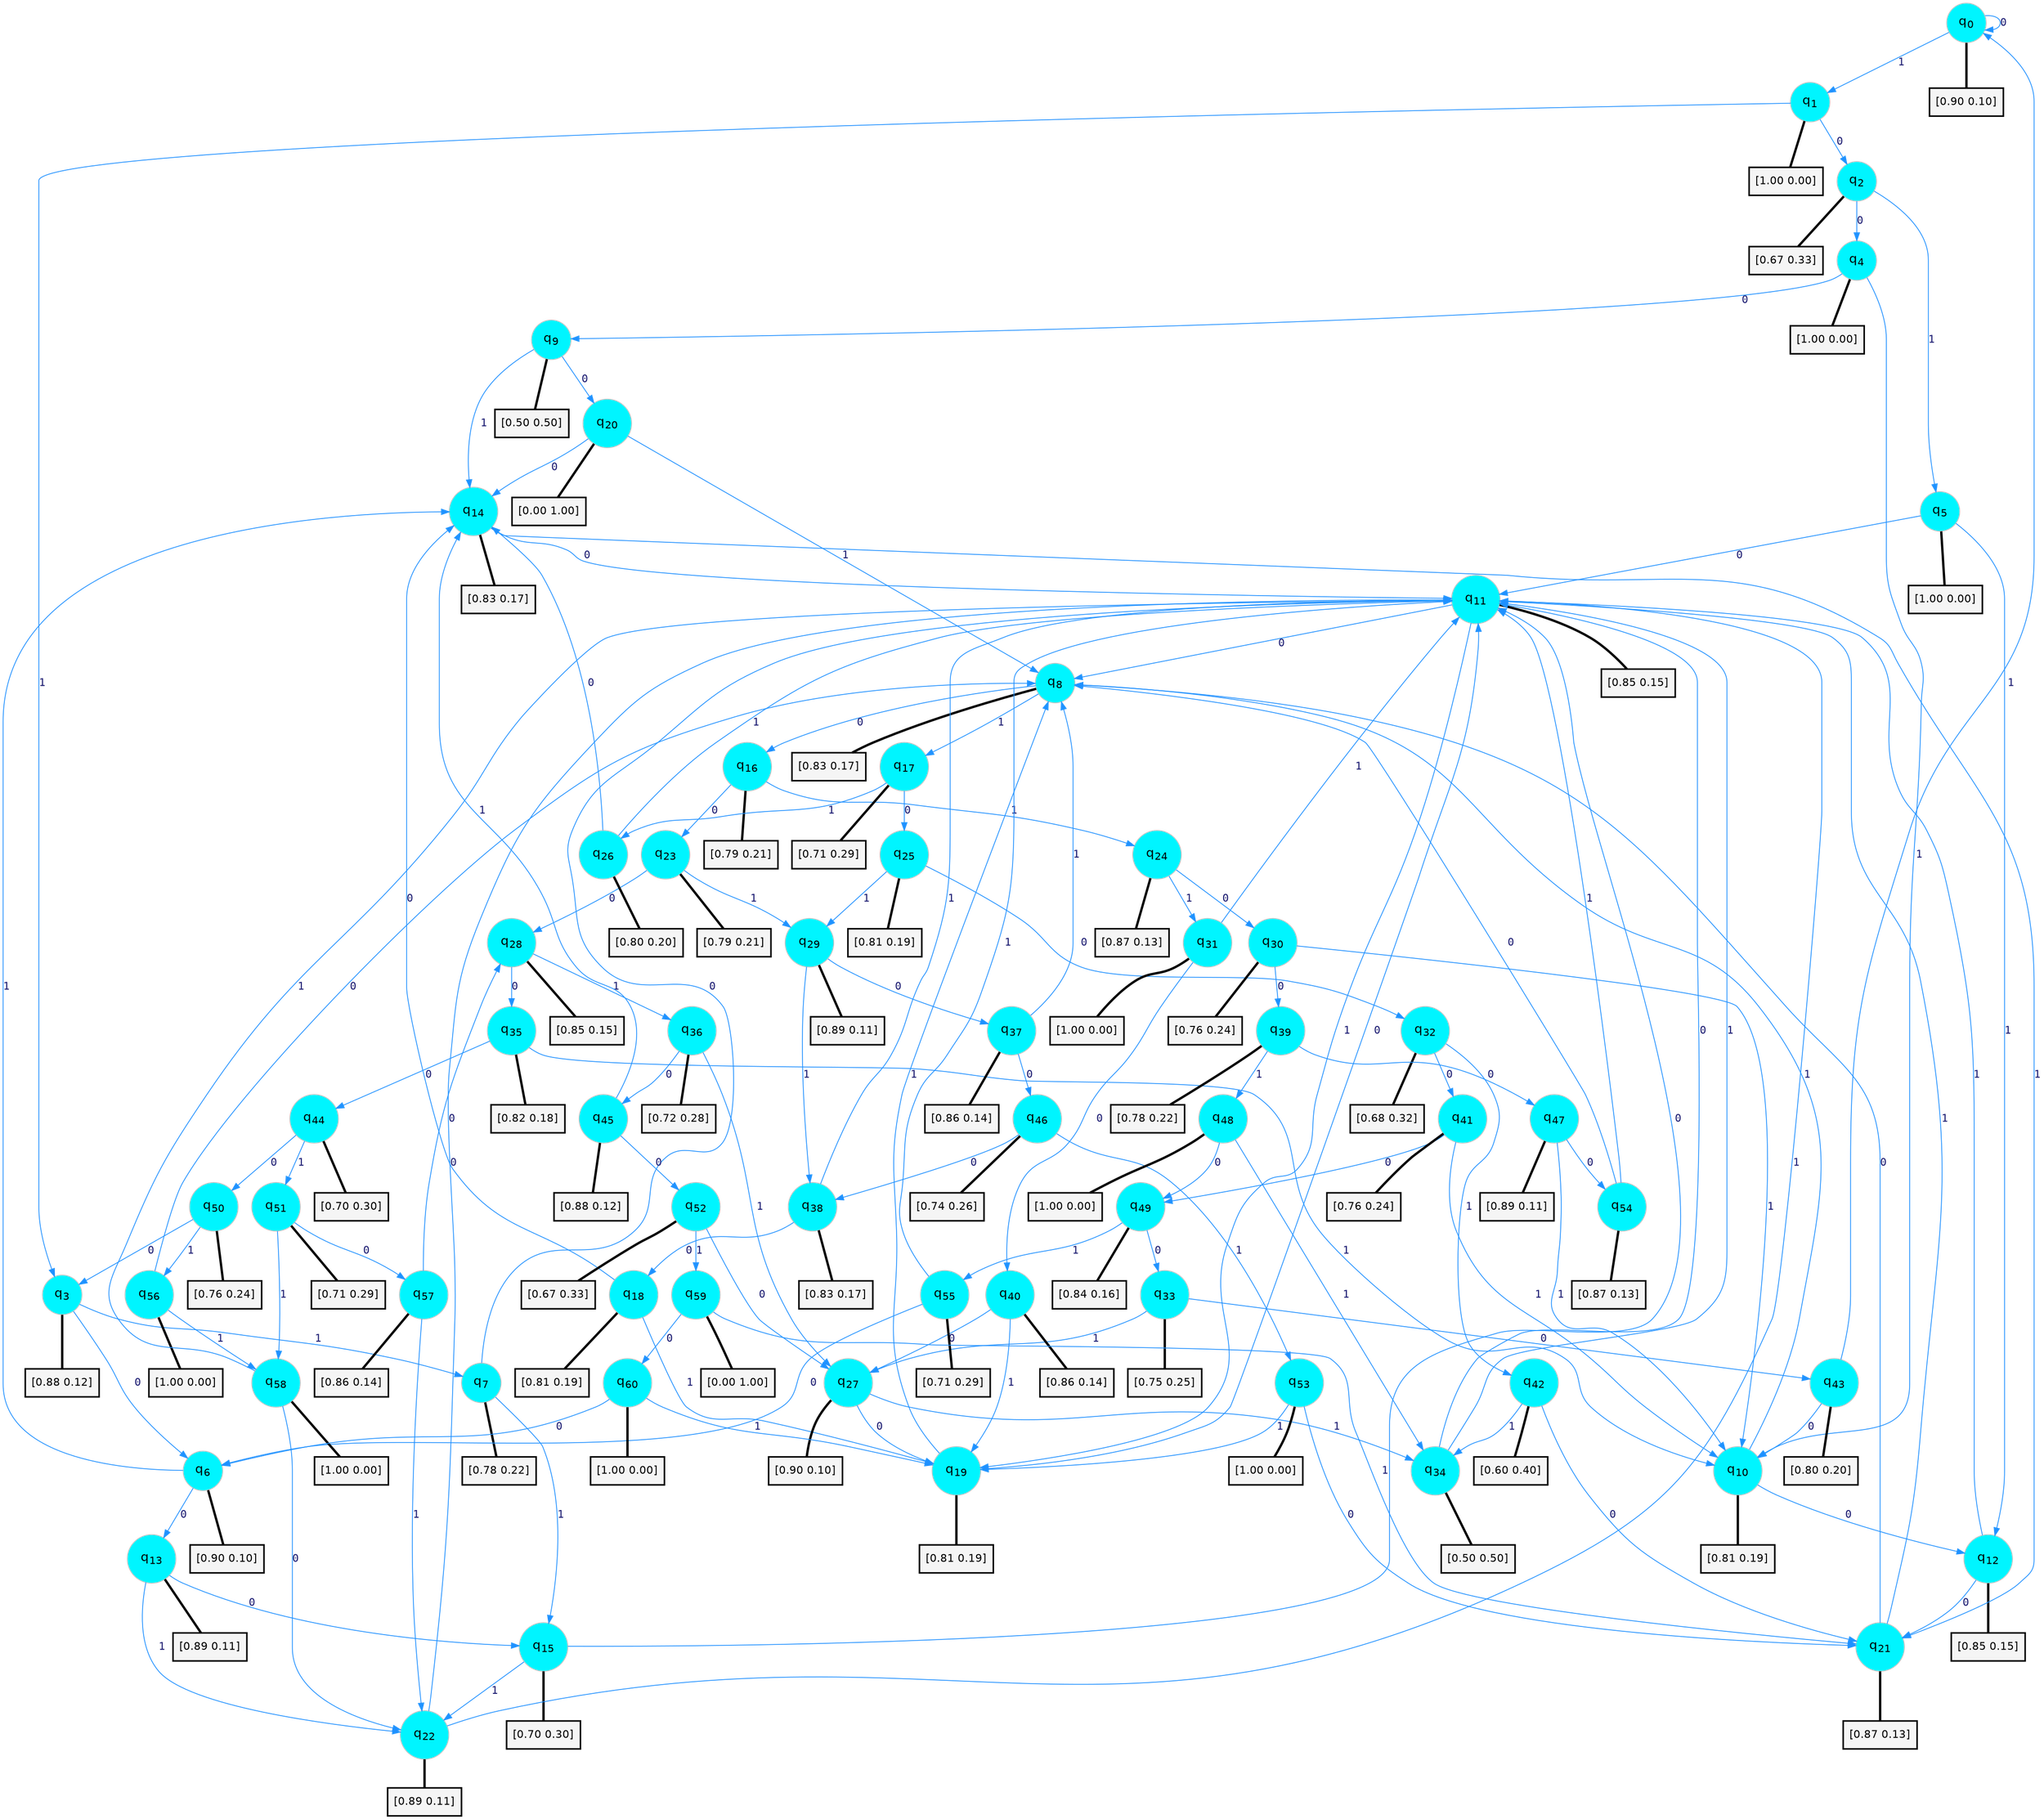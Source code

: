 digraph G {
graph [
bgcolor=transparent, dpi=300, rankdir=TD, size="40,25"];
node [
color=gray, fillcolor=turquoise1, fontcolor=black, fontname=Helvetica, fontsize=16, fontweight=bold, shape=circle, style=filled];
edge [
arrowsize=1, color=dodgerblue1, fontcolor=midnightblue, fontname=courier, fontweight=bold, penwidth=1, style=solid, weight=20];
0[label=<q<SUB>0</SUB>>];
1[label=<q<SUB>1</SUB>>];
2[label=<q<SUB>2</SUB>>];
3[label=<q<SUB>3</SUB>>];
4[label=<q<SUB>4</SUB>>];
5[label=<q<SUB>5</SUB>>];
6[label=<q<SUB>6</SUB>>];
7[label=<q<SUB>7</SUB>>];
8[label=<q<SUB>8</SUB>>];
9[label=<q<SUB>9</SUB>>];
10[label=<q<SUB>10</SUB>>];
11[label=<q<SUB>11</SUB>>];
12[label=<q<SUB>12</SUB>>];
13[label=<q<SUB>13</SUB>>];
14[label=<q<SUB>14</SUB>>];
15[label=<q<SUB>15</SUB>>];
16[label=<q<SUB>16</SUB>>];
17[label=<q<SUB>17</SUB>>];
18[label=<q<SUB>18</SUB>>];
19[label=<q<SUB>19</SUB>>];
20[label=<q<SUB>20</SUB>>];
21[label=<q<SUB>21</SUB>>];
22[label=<q<SUB>22</SUB>>];
23[label=<q<SUB>23</SUB>>];
24[label=<q<SUB>24</SUB>>];
25[label=<q<SUB>25</SUB>>];
26[label=<q<SUB>26</SUB>>];
27[label=<q<SUB>27</SUB>>];
28[label=<q<SUB>28</SUB>>];
29[label=<q<SUB>29</SUB>>];
30[label=<q<SUB>30</SUB>>];
31[label=<q<SUB>31</SUB>>];
32[label=<q<SUB>32</SUB>>];
33[label=<q<SUB>33</SUB>>];
34[label=<q<SUB>34</SUB>>];
35[label=<q<SUB>35</SUB>>];
36[label=<q<SUB>36</SUB>>];
37[label=<q<SUB>37</SUB>>];
38[label=<q<SUB>38</SUB>>];
39[label=<q<SUB>39</SUB>>];
40[label=<q<SUB>40</SUB>>];
41[label=<q<SUB>41</SUB>>];
42[label=<q<SUB>42</SUB>>];
43[label=<q<SUB>43</SUB>>];
44[label=<q<SUB>44</SUB>>];
45[label=<q<SUB>45</SUB>>];
46[label=<q<SUB>46</SUB>>];
47[label=<q<SUB>47</SUB>>];
48[label=<q<SUB>48</SUB>>];
49[label=<q<SUB>49</SUB>>];
50[label=<q<SUB>50</SUB>>];
51[label=<q<SUB>51</SUB>>];
52[label=<q<SUB>52</SUB>>];
53[label=<q<SUB>53</SUB>>];
54[label=<q<SUB>54</SUB>>];
55[label=<q<SUB>55</SUB>>];
56[label=<q<SUB>56</SUB>>];
57[label=<q<SUB>57</SUB>>];
58[label=<q<SUB>58</SUB>>];
59[label=<q<SUB>59</SUB>>];
60[label=<q<SUB>60</SUB>>];
61[label="[0.90 0.10]", shape=box,fontcolor=black, fontname=Helvetica, fontsize=14, penwidth=2, fillcolor=whitesmoke,color=black];
62[label="[1.00 0.00]", shape=box,fontcolor=black, fontname=Helvetica, fontsize=14, penwidth=2, fillcolor=whitesmoke,color=black];
63[label="[0.67 0.33]", shape=box,fontcolor=black, fontname=Helvetica, fontsize=14, penwidth=2, fillcolor=whitesmoke,color=black];
64[label="[0.88 0.12]", shape=box,fontcolor=black, fontname=Helvetica, fontsize=14, penwidth=2, fillcolor=whitesmoke,color=black];
65[label="[1.00 0.00]", shape=box,fontcolor=black, fontname=Helvetica, fontsize=14, penwidth=2, fillcolor=whitesmoke,color=black];
66[label="[1.00 0.00]", shape=box,fontcolor=black, fontname=Helvetica, fontsize=14, penwidth=2, fillcolor=whitesmoke,color=black];
67[label="[0.90 0.10]", shape=box,fontcolor=black, fontname=Helvetica, fontsize=14, penwidth=2, fillcolor=whitesmoke,color=black];
68[label="[0.78 0.22]", shape=box,fontcolor=black, fontname=Helvetica, fontsize=14, penwidth=2, fillcolor=whitesmoke,color=black];
69[label="[0.83 0.17]", shape=box,fontcolor=black, fontname=Helvetica, fontsize=14, penwidth=2, fillcolor=whitesmoke,color=black];
70[label="[0.50 0.50]", shape=box,fontcolor=black, fontname=Helvetica, fontsize=14, penwidth=2, fillcolor=whitesmoke,color=black];
71[label="[0.81 0.19]", shape=box,fontcolor=black, fontname=Helvetica, fontsize=14, penwidth=2, fillcolor=whitesmoke,color=black];
72[label="[0.85 0.15]", shape=box,fontcolor=black, fontname=Helvetica, fontsize=14, penwidth=2, fillcolor=whitesmoke,color=black];
73[label="[0.85 0.15]", shape=box,fontcolor=black, fontname=Helvetica, fontsize=14, penwidth=2, fillcolor=whitesmoke,color=black];
74[label="[0.89 0.11]", shape=box,fontcolor=black, fontname=Helvetica, fontsize=14, penwidth=2, fillcolor=whitesmoke,color=black];
75[label="[0.83 0.17]", shape=box,fontcolor=black, fontname=Helvetica, fontsize=14, penwidth=2, fillcolor=whitesmoke,color=black];
76[label="[0.70 0.30]", shape=box,fontcolor=black, fontname=Helvetica, fontsize=14, penwidth=2, fillcolor=whitesmoke,color=black];
77[label="[0.79 0.21]", shape=box,fontcolor=black, fontname=Helvetica, fontsize=14, penwidth=2, fillcolor=whitesmoke,color=black];
78[label="[0.71 0.29]", shape=box,fontcolor=black, fontname=Helvetica, fontsize=14, penwidth=2, fillcolor=whitesmoke,color=black];
79[label="[0.81 0.19]", shape=box,fontcolor=black, fontname=Helvetica, fontsize=14, penwidth=2, fillcolor=whitesmoke,color=black];
80[label="[0.81 0.19]", shape=box,fontcolor=black, fontname=Helvetica, fontsize=14, penwidth=2, fillcolor=whitesmoke,color=black];
81[label="[0.00 1.00]", shape=box,fontcolor=black, fontname=Helvetica, fontsize=14, penwidth=2, fillcolor=whitesmoke,color=black];
82[label="[0.87 0.13]", shape=box,fontcolor=black, fontname=Helvetica, fontsize=14, penwidth=2, fillcolor=whitesmoke,color=black];
83[label="[0.89 0.11]", shape=box,fontcolor=black, fontname=Helvetica, fontsize=14, penwidth=2, fillcolor=whitesmoke,color=black];
84[label="[0.79 0.21]", shape=box,fontcolor=black, fontname=Helvetica, fontsize=14, penwidth=2, fillcolor=whitesmoke,color=black];
85[label="[0.87 0.13]", shape=box,fontcolor=black, fontname=Helvetica, fontsize=14, penwidth=2, fillcolor=whitesmoke,color=black];
86[label="[0.81 0.19]", shape=box,fontcolor=black, fontname=Helvetica, fontsize=14, penwidth=2, fillcolor=whitesmoke,color=black];
87[label="[0.80 0.20]", shape=box,fontcolor=black, fontname=Helvetica, fontsize=14, penwidth=2, fillcolor=whitesmoke,color=black];
88[label="[0.90 0.10]", shape=box,fontcolor=black, fontname=Helvetica, fontsize=14, penwidth=2, fillcolor=whitesmoke,color=black];
89[label="[0.85 0.15]", shape=box,fontcolor=black, fontname=Helvetica, fontsize=14, penwidth=2, fillcolor=whitesmoke,color=black];
90[label="[0.89 0.11]", shape=box,fontcolor=black, fontname=Helvetica, fontsize=14, penwidth=2, fillcolor=whitesmoke,color=black];
91[label="[0.76 0.24]", shape=box,fontcolor=black, fontname=Helvetica, fontsize=14, penwidth=2, fillcolor=whitesmoke,color=black];
92[label="[1.00 0.00]", shape=box,fontcolor=black, fontname=Helvetica, fontsize=14, penwidth=2, fillcolor=whitesmoke,color=black];
93[label="[0.68 0.32]", shape=box,fontcolor=black, fontname=Helvetica, fontsize=14, penwidth=2, fillcolor=whitesmoke,color=black];
94[label="[0.75 0.25]", shape=box,fontcolor=black, fontname=Helvetica, fontsize=14, penwidth=2, fillcolor=whitesmoke,color=black];
95[label="[0.50 0.50]", shape=box,fontcolor=black, fontname=Helvetica, fontsize=14, penwidth=2, fillcolor=whitesmoke,color=black];
96[label="[0.82 0.18]", shape=box,fontcolor=black, fontname=Helvetica, fontsize=14, penwidth=2, fillcolor=whitesmoke,color=black];
97[label="[0.72 0.28]", shape=box,fontcolor=black, fontname=Helvetica, fontsize=14, penwidth=2, fillcolor=whitesmoke,color=black];
98[label="[0.86 0.14]", shape=box,fontcolor=black, fontname=Helvetica, fontsize=14, penwidth=2, fillcolor=whitesmoke,color=black];
99[label="[0.83 0.17]", shape=box,fontcolor=black, fontname=Helvetica, fontsize=14, penwidth=2, fillcolor=whitesmoke,color=black];
100[label="[0.78 0.22]", shape=box,fontcolor=black, fontname=Helvetica, fontsize=14, penwidth=2, fillcolor=whitesmoke,color=black];
101[label="[0.86 0.14]", shape=box,fontcolor=black, fontname=Helvetica, fontsize=14, penwidth=2, fillcolor=whitesmoke,color=black];
102[label="[0.76 0.24]", shape=box,fontcolor=black, fontname=Helvetica, fontsize=14, penwidth=2, fillcolor=whitesmoke,color=black];
103[label="[0.60 0.40]", shape=box,fontcolor=black, fontname=Helvetica, fontsize=14, penwidth=2, fillcolor=whitesmoke,color=black];
104[label="[0.80 0.20]", shape=box,fontcolor=black, fontname=Helvetica, fontsize=14, penwidth=2, fillcolor=whitesmoke,color=black];
105[label="[0.70 0.30]", shape=box,fontcolor=black, fontname=Helvetica, fontsize=14, penwidth=2, fillcolor=whitesmoke,color=black];
106[label="[0.88 0.12]", shape=box,fontcolor=black, fontname=Helvetica, fontsize=14, penwidth=2, fillcolor=whitesmoke,color=black];
107[label="[0.74 0.26]", shape=box,fontcolor=black, fontname=Helvetica, fontsize=14, penwidth=2, fillcolor=whitesmoke,color=black];
108[label="[0.89 0.11]", shape=box,fontcolor=black, fontname=Helvetica, fontsize=14, penwidth=2, fillcolor=whitesmoke,color=black];
109[label="[1.00 0.00]", shape=box,fontcolor=black, fontname=Helvetica, fontsize=14, penwidth=2, fillcolor=whitesmoke,color=black];
110[label="[0.84 0.16]", shape=box,fontcolor=black, fontname=Helvetica, fontsize=14, penwidth=2, fillcolor=whitesmoke,color=black];
111[label="[0.76 0.24]", shape=box,fontcolor=black, fontname=Helvetica, fontsize=14, penwidth=2, fillcolor=whitesmoke,color=black];
112[label="[0.71 0.29]", shape=box,fontcolor=black, fontname=Helvetica, fontsize=14, penwidth=2, fillcolor=whitesmoke,color=black];
113[label="[0.67 0.33]", shape=box,fontcolor=black, fontname=Helvetica, fontsize=14, penwidth=2, fillcolor=whitesmoke,color=black];
114[label="[1.00 0.00]", shape=box,fontcolor=black, fontname=Helvetica, fontsize=14, penwidth=2, fillcolor=whitesmoke,color=black];
115[label="[0.87 0.13]", shape=box,fontcolor=black, fontname=Helvetica, fontsize=14, penwidth=2, fillcolor=whitesmoke,color=black];
116[label="[0.71 0.29]", shape=box,fontcolor=black, fontname=Helvetica, fontsize=14, penwidth=2, fillcolor=whitesmoke,color=black];
117[label="[1.00 0.00]", shape=box,fontcolor=black, fontname=Helvetica, fontsize=14, penwidth=2, fillcolor=whitesmoke,color=black];
118[label="[0.86 0.14]", shape=box,fontcolor=black, fontname=Helvetica, fontsize=14, penwidth=2, fillcolor=whitesmoke,color=black];
119[label="[1.00 0.00]", shape=box,fontcolor=black, fontname=Helvetica, fontsize=14, penwidth=2, fillcolor=whitesmoke,color=black];
120[label="[0.00 1.00]", shape=box,fontcolor=black, fontname=Helvetica, fontsize=14, penwidth=2, fillcolor=whitesmoke,color=black];
121[label="[1.00 0.00]", shape=box,fontcolor=black, fontname=Helvetica, fontsize=14, penwidth=2, fillcolor=whitesmoke,color=black];
0->0 [label=0];
0->1 [label=1];
0->61 [arrowhead=none, penwidth=3,color=black];
1->2 [label=0];
1->3 [label=1];
1->62 [arrowhead=none, penwidth=3,color=black];
2->4 [label=0];
2->5 [label=1];
2->63 [arrowhead=none, penwidth=3,color=black];
3->6 [label=0];
3->7 [label=1];
3->64 [arrowhead=none, penwidth=3,color=black];
4->9 [label=0];
4->10 [label=1];
4->65 [arrowhead=none, penwidth=3,color=black];
5->11 [label=0];
5->12 [label=1];
5->66 [arrowhead=none, penwidth=3,color=black];
6->13 [label=0];
6->14 [label=1];
6->67 [arrowhead=none, penwidth=3,color=black];
7->11 [label=0];
7->15 [label=1];
7->68 [arrowhead=none, penwidth=3,color=black];
8->16 [label=0];
8->17 [label=1];
8->69 [arrowhead=none, penwidth=3,color=black];
9->20 [label=0];
9->14 [label=1];
9->70 [arrowhead=none, penwidth=3,color=black];
10->12 [label=0];
10->8 [label=1];
10->71 [arrowhead=none, penwidth=3,color=black];
11->8 [label=0];
11->19 [label=1];
11->72 [arrowhead=none, penwidth=3,color=black];
12->21 [label=0];
12->11 [label=1];
12->73 [arrowhead=none, penwidth=3,color=black];
13->15 [label=0];
13->22 [label=1];
13->74 [arrowhead=none, penwidth=3,color=black];
14->11 [label=0];
14->21 [label=1];
14->75 [arrowhead=none, penwidth=3,color=black];
15->11 [label=0];
15->22 [label=1];
15->76 [arrowhead=none, penwidth=3,color=black];
16->23 [label=0];
16->24 [label=1];
16->77 [arrowhead=none, penwidth=3,color=black];
17->25 [label=0];
17->26 [label=1];
17->78 [arrowhead=none, penwidth=3,color=black];
18->14 [label=0];
18->19 [label=1];
18->79 [arrowhead=none, penwidth=3,color=black];
19->11 [label=0];
19->8 [label=1];
19->80 [arrowhead=none, penwidth=3,color=black];
20->14 [label=0];
20->8 [label=1];
20->81 [arrowhead=none, penwidth=3,color=black];
21->8 [label=0];
21->11 [label=1];
21->82 [arrowhead=none, penwidth=3,color=black];
22->11 [label=0];
22->11 [label=1];
22->83 [arrowhead=none, penwidth=3,color=black];
23->28 [label=0];
23->29 [label=1];
23->84 [arrowhead=none, penwidth=3,color=black];
24->30 [label=0];
24->31 [label=1];
24->85 [arrowhead=none, penwidth=3,color=black];
25->32 [label=0];
25->29 [label=1];
25->86 [arrowhead=none, penwidth=3,color=black];
26->14 [label=0];
26->11 [label=1];
26->87 [arrowhead=none, penwidth=3,color=black];
27->19 [label=0];
27->34 [label=1];
27->88 [arrowhead=none, penwidth=3,color=black];
28->35 [label=0];
28->36 [label=1];
28->89 [arrowhead=none, penwidth=3,color=black];
29->37 [label=0];
29->38 [label=1];
29->90 [arrowhead=none, penwidth=3,color=black];
30->39 [label=0];
30->10 [label=1];
30->91 [arrowhead=none, penwidth=3,color=black];
31->40 [label=0];
31->11 [label=1];
31->92 [arrowhead=none, penwidth=3,color=black];
32->41 [label=0];
32->42 [label=1];
32->93 [arrowhead=none, penwidth=3,color=black];
33->43 [label=0];
33->27 [label=1];
33->94 [arrowhead=none, penwidth=3,color=black];
34->11 [label=0];
34->11 [label=1];
34->95 [arrowhead=none, penwidth=3,color=black];
35->44 [label=0];
35->10 [label=1];
35->96 [arrowhead=none, penwidth=3,color=black];
36->45 [label=0];
36->27 [label=1];
36->97 [arrowhead=none, penwidth=3,color=black];
37->46 [label=0];
37->8 [label=1];
37->98 [arrowhead=none, penwidth=3,color=black];
38->18 [label=0];
38->11 [label=1];
38->99 [arrowhead=none, penwidth=3,color=black];
39->47 [label=0];
39->48 [label=1];
39->100 [arrowhead=none, penwidth=3,color=black];
40->27 [label=0];
40->19 [label=1];
40->101 [arrowhead=none, penwidth=3,color=black];
41->49 [label=0];
41->10 [label=1];
41->102 [arrowhead=none, penwidth=3,color=black];
42->21 [label=0];
42->34 [label=1];
42->103 [arrowhead=none, penwidth=3,color=black];
43->10 [label=0];
43->0 [label=1];
43->104 [arrowhead=none, penwidth=3,color=black];
44->50 [label=0];
44->51 [label=1];
44->105 [arrowhead=none, penwidth=3,color=black];
45->52 [label=0];
45->14 [label=1];
45->106 [arrowhead=none, penwidth=3,color=black];
46->38 [label=0];
46->53 [label=1];
46->107 [arrowhead=none, penwidth=3,color=black];
47->54 [label=0];
47->10 [label=1];
47->108 [arrowhead=none, penwidth=3,color=black];
48->49 [label=0];
48->34 [label=1];
48->109 [arrowhead=none, penwidth=3,color=black];
49->33 [label=0];
49->55 [label=1];
49->110 [arrowhead=none, penwidth=3,color=black];
50->3 [label=0];
50->56 [label=1];
50->111 [arrowhead=none, penwidth=3,color=black];
51->57 [label=0];
51->58 [label=1];
51->112 [arrowhead=none, penwidth=3,color=black];
52->27 [label=0];
52->59 [label=1];
52->113 [arrowhead=none, penwidth=3,color=black];
53->21 [label=0];
53->19 [label=1];
53->114 [arrowhead=none, penwidth=3,color=black];
54->8 [label=0];
54->11 [label=1];
54->115 [arrowhead=none, penwidth=3,color=black];
55->6 [label=0];
55->11 [label=1];
55->116 [arrowhead=none, penwidth=3,color=black];
56->8 [label=0];
56->58 [label=1];
56->117 [arrowhead=none, penwidth=3,color=black];
57->28 [label=0];
57->22 [label=1];
57->118 [arrowhead=none, penwidth=3,color=black];
58->22 [label=0];
58->11 [label=1];
58->119 [arrowhead=none, penwidth=3,color=black];
59->60 [label=0];
59->21 [label=1];
59->120 [arrowhead=none, penwidth=3,color=black];
60->6 [label=0];
60->19 [label=1];
60->121 [arrowhead=none, penwidth=3,color=black];
}
